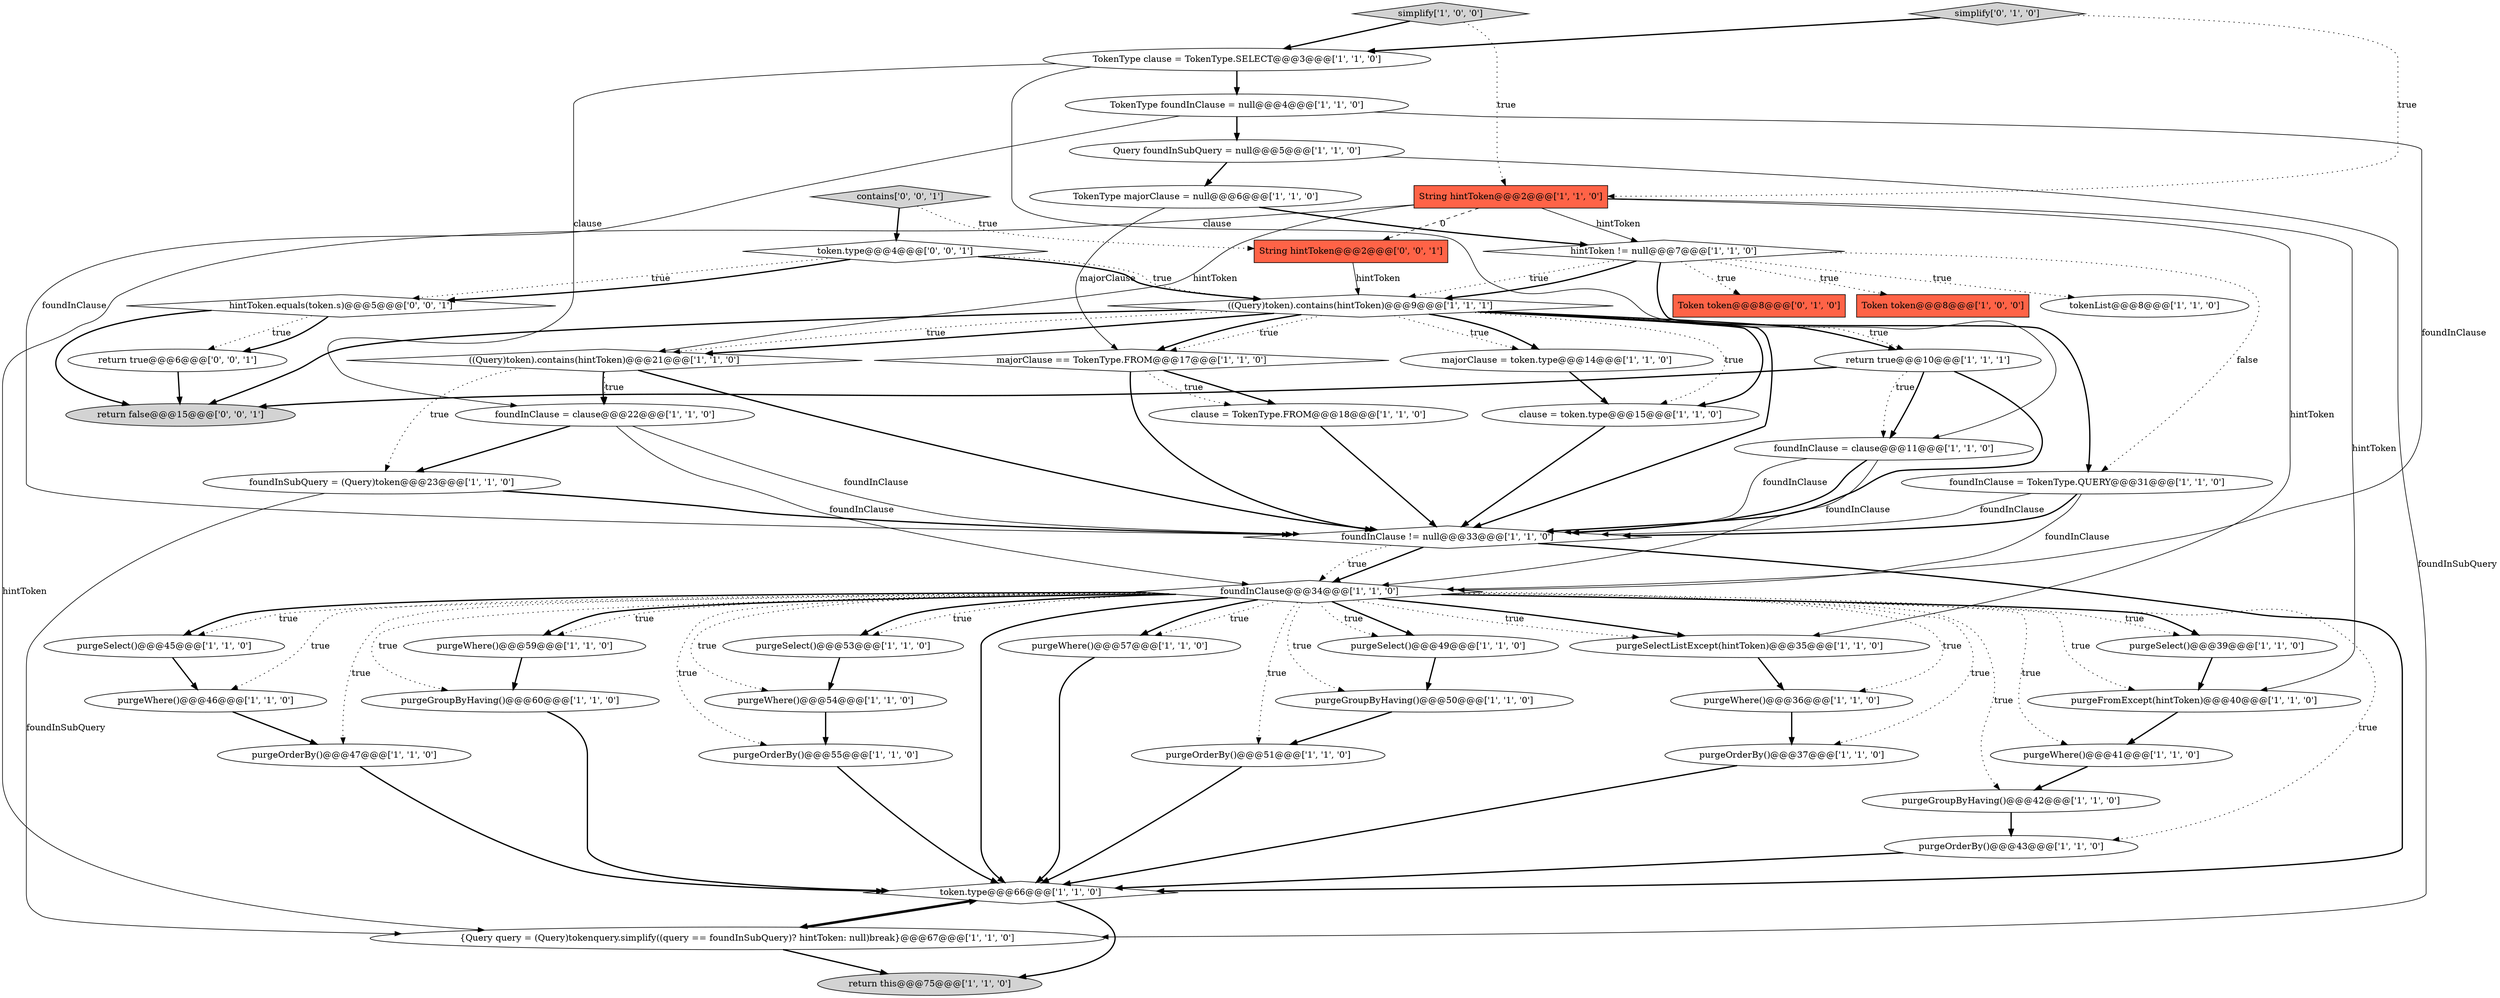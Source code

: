 digraph {
12 [style = filled, label = "purgeFromExcept(hintToken)@@@40@@@['1', '1', '0']", fillcolor = white, shape = ellipse image = "AAA0AAABBB1BBB"];
40 [style = filled, label = "purgeSelect()@@@45@@@['1', '1', '0']", fillcolor = white, shape = ellipse image = "AAA0AAABBB1BBB"];
18 [style = filled, label = "purgeWhere()@@@54@@@['1', '1', '0']", fillcolor = white, shape = ellipse image = "AAA0AAABBB1BBB"];
35 [style = filled, label = "clause = token.type@@@15@@@['1', '1', '0']", fillcolor = white, shape = ellipse image = "AAA0AAABBB1BBB"];
44 [style = filled, label = "return true@@@10@@@['1', '1', '1']", fillcolor = white, shape = ellipse image = "AAA0AAABBB1BBB"];
52 [style = filled, label = "contains['0', '0', '1']", fillcolor = lightgray, shape = diamond image = "AAA0AAABBB3BBB"];
16 [style = filled, label = "foundInClause = clause@@@11@@@['1', '1', '0']", fillcolor = white, shape = ellipse image = "AAA0AAABBB1BBB"];
15 [style = filled, label = "((Query)token).contains(hintToken)@@@21@@@['1', '1', '0']", fillcolor = white, shape = diamond image = "AAA0AAABBB1BBB"];
30 [style = filled, label = "purgeSelect()@@@39@@@['1', '1', '0']", fillcolor = white, shape = ellipse image = "AAA0AAABBB1BBB"];
6 [style = filled, label = "foundInSubQuery = (Query)token@@@23@@@['1', '1', '0']", fillcolor = white, shape = ellipse image = "AAA0AAABBB1BBB"];
47 [style = filled, label = "String hintToken@@@2@@@['0', '0', '1']", fillcolor = tomato, shape = box image = "AAA0AAABBB3BBB"];
21 [style = filled, label = "purgeOrderBy()@@@47@@@['1', '1', '0']", fillcolor = white, shape = ellipse image = "AAA0AAABBB1BBB"];
22 [style = filled, label = "purgeWhere()@@@59@@@['1', '1', '0']", fillcolor = white, shape = ellipse image = "AAA0AAABBB1BBB"];
46 [style = filled, label = "Token token@@@8@@@['0', '1', '0']", fillcolor = tomato, shape = box image = "AAA0AAABBB2BBB"];
2 [style = filled, label = "purgeOrderBy()@@@37@@@['1', '1', '0']", fillcolor = white, shape = ellipse image = "AAA0AAABBB1BBB"];
36 [style = filled, label = "TokenType clause = TokenType.SELECT@@@3@@@['1', '1', '0']", fillcolor = white, shape = ellipse image = "AAA0AAABBB1BBB"];
17 [style = filled, label = "purgeOrderBy()@@@43@@@['1', '1', '0']", fillcolor = white, shape = ellipse image = "AAA0AAABBB1BBB"];
23 [style = filled, label = "purgeGroupByHaving()@@@60@@@['1', '1', '0']", fillcolor = white, shape = ellipse image = "AAA0AAABBB1BBB"];
14 [style = filled, label = "foundInClause = TokenType.QUERY@@@31@@@['1', '1', '0']", fillcolor = white, shape = ellipse image = "AAA0AAABBB1BBB"];
25 [style = filled, label = "clause = TokenType.FROM@@@18@@@['1', '1', '0']", fillcolor = white, shape = ellipse image = "AAA0AAABBB1BBB"];
24 [style = filled, label = "Query foundInSubQuery = null@@@5@@@['1', '1', '0']", fillcolor = white, shape = ellipse image = "AAA0AAABBB1BBB"];
4 [style = filled, label = "TokenType majorClause = null@@@6@@@['1', '1', '0']", fillcolor = white, shape = ellipse image = "AAA0AAABBB1BBB"];
1 [style = filled, label = "purgeSelectListExcept(hintToken)@@@35@@@['1', '1', '0']", fillcolor = white, shape = ellipse image = "AAA0AAABBB1BBB"];
13 [style = filled, label = "purgeGroupByHaving()@@@50@@@['1', '1', '0']", fillcolor = white, shape = ellipse image = "AAA0AAABBB1BBB"];
3 [style = filled, label = "purgeWhere()@@@41@@@['1', '1', '0']", fillcolor = white, shape = ellipse image = "AAA0AAABBB1BBB"];
31 [style = filled, label = "Token token@@@8@@@['1', '0', '0']", fillcolor = tomato, shape = box image = "AAA0AAABBB1BBB"];
43 [style = filled, label = "purgeOrderBy()@@@55@@@['1', '1', '0']", fillcolor = white, shape = ellipse image = "AAA0AAABBB1BBB"];
19 [style = filled, label = "foundInClause = clause@@@22@@@['1', '1', '0']", fillcolor = white, shape = ellipse image = "AAA0AAABBB1BBB"];
0 [style = filled, label = "simplify['1', '0', '0']", fillcolor = lightgray, shape = diamond image = "AAA0AAABBB1BBB"];
45 [style = filled, label = "simplify['0', '1', '0']", fillcolor = lightgray, shape = diamond image = "AAA0AAABBB2BBB"];
28 [style = filled, label = "foundInClause != null@@@33@@@['1', '1', '0']", fillcolor = white, shape = diamond image = "AAA0AAABBB1BBB"];
8 [style = filled, label = "purgeWhere()@@@46@@@['1', '1', '0']", fillcolor = white, shape = ellipse image = "AAA0AAABBB1BBB"];
41 [style = filled, label = "String hintToken@@@2@@@['1', '1', '0']", fillcolor = tomato, shape = box image = "AAA0AAABBB1BBB"];
38 [style = filled, label = "majorClause == TokenType.FROM@@@17@@@['1', '1', '0']", fillcolor = white, shape = diamond image = "AAA0AAABBB1BBB"];
42 [style = filled, label = "tokenList@@@8@@@['1', '1', '0']", fillcolor = white, shape = ellipse image = "AAA0AAABBB1BBB"];
7 [style = filled, label = "foundInClause@@@34@@@['1', '1', '0']", fillcolor = white, shape = diamond image = "AAA0AAABBB1BBB"];
26 [style = filled, label = "purgeWhere()@@@36@@@['1', '1', '0']", fillcolor = white, shape = ellipse image = "AAA0AAABBB1BBB"];
5 [style = filled, label = "majorClause = token.type@@@14@@@['1', '1', '0']", fillcolor = white, shape = ellipse image = "AAA0AAABBB1BBB"];
11 [style = filled, label = "purgeWhere()@@@57@@@['1', '1', '0']", fillcolor = white, shape = ellipse image = "AAA0AAABBB1BBB"];
9 [style = filled, label = "hintToken != null@@@7@@@['1', '1', '0']", fillcolor = white, shape = diamond image = "AAA0AAABBB1BBB"];
49 [style = filled, label = "return false@@@15@@@['0', '0', '1']", fillcolor = lightgray, shape = ellipse image = "AAA0AAABBB3BBB"];
34 [style = filled, label = "purgeOrderBy()@@@51@@@['1', '1', '0']", fillcolor = white, shape = ellipse image = "AAA0AAABBB1BBB"];
32 [style = filled, label = "purgeGroupByHaving()@@@42@@@['1', '1', '0']", fillcolor = white, shape = ellipse image = "AAA0AAABBB1BBB"];
48 [style = filled, label = "return true@@@6@@@['0', '0', '1']", fillcolor = white, shape = ellipse image = "AAA0AAABBB3BBB"];
27 [style = filled, label = "((Query)token).contains(hintToken)@@@9@@@['1', '1', '1']", fillcolor = white, shape = diamond image = "AAA0AAABBB1BBB"];
39 [style = filled, label = "TokenType foundInClause = null@@@4@@@['1', '1', '0']", fillcolor = white, shape = ellipse image = "AAA0AAABBB1BBB"];
51 [style = filled, label = "token.type@@@4@@@['0', '0', '1']", fillcolor = white, shape = diamond image = "AAA0AAABBB3BBB"];
29 [style = filled, label = "{Query query = (Query)tokenquery.simplify((query == foundInSubQuery)? hintToken: null)break}@@@67@@@['1', '1', '0']", fillcolor = white, shape = ellipse image = "AAA0AAABBB1BBB"];
37 [style = filled, label = "return this@@@75@@@['1', '1', '0']", fillcolor = lightgray, shape = ellipse image = "AAA0AAABBB1BBB"];
20 [style = filled, label = "purgeSelect()@@@49@@@['1', '1', '0']", fillcolor = white, shape = ellipse image = "AAA0AAABBB1BBB"];
50 [style = filled, label = "hintToken.equals(token.s)@@@5@@@['0', '0', '1']", fillcolor = white, shape = diamond image = "AAA0AAABBB3BBB"];
33 [style = filled, label = "token.type@@@66@@@['1', '1', '0']", fillcolor = white, shape = diamond image = "AAA0AAABBB1BBB"];
10 [style = filled, label = "purgeSelect()@@@53@@@['1', '1', '0']", fillcolor = white, shape = ellipse image = "AAA0AAABBB1BBB"];
51->50 [style = dotted, label="true"];
7->18 [style = dotted, label="true"];
50->48 [style = dotted, label="true"];
19->6 [style = bold, label=""];
26->2 [style = bold, label=""];
16->7 [style = solid, label="foundInClause"];
27->15 [style = dotted, label="true"];
7->22 [style = bold, label=""];
7->11 [style = bold, label=""];
13->34 [style = bold, label=""];
44->28 [style = bold, label=""];
10->18 [style = bold, label=""];
14->28 [style = bold, label=""];
25->28 [style = bold, label=""];
39->24 [style = bold, label=""];
51->27 [style = bold, label=""];
16->28 [style = solid, label="foundInClause"];
7->40 [style = bold, label=""];
4->9 [style = bold, label=""];
44->49 [style = bold, label=""];
2->33 [style = bold, label=""];
9->14 [style = bold, label=""];
16->28 [style = bold, label=""];
39->28 [style = solid, label="foundInClause"];
7->1 [style = bold, label=""];
33->29 [style = bold, label=""];
29->33 [style = bold, label=""];
7->23 [style = dotted, label="true"];
15->19 [style = dotted, label="true"];
38->25 [style = bold, label=""];
7->34 [style = dotted, label="true"];
27->44 [style = bold, label=""];
38->28 [style = bold, label=""];
24->29 [style = solid, label="foundInSubQuery"];
41->12 [style = solid, label="hintToken"];
14->28 [style = solid, label="foundInClause"];
40->8 [style = bold, label=""];
9->27 [style = dotted, label="true"];
27->28 [style = bold, label=""];
9->27 [style = bold, label=""];
27->38 [style = dotted, label="true"];
7->8 [style = dotted, label="true"];
7->10 [style = dotted, label="true"];
23->33 [style = bold, label=""];
15->19 [style = bold, label=""];
7->13 [style = dotted, label="true"];
7->20 [style = bold, label=""];
35->28 [style = bold, label=""];
33->37 [style = bold, label=""];
15->6 [style = dotted, label="true"];
51->50 [style = bold, label=""];
9->14 [style = dotted, label="false"];
52->51 [style = bold, label=""];
0->36 [style = bold, label=""];
41->1 [style = solid, label="hintToken"];
28->33 [style = bold, label=""];
18->43 [style = bold, label=""];
43->33 [style = bold, label=""];
7->30 [style = dotted, label="true"];
7->32 [style = dotted, label="true"];
7->22 [style = dotted, label="true"];
17->33 [style = bold, label=""];
7->2 [style = dotted, label="true"];
19->7 [style = solid, label="foundInClause"];
36->19 [style = solid, label="clause"];
19->28 [style = solid, label="foundInClause"];
6->29 [style = solid, label="foundInSubQuery"];
7->33 [style = bold, label=""];
7->21 [style = dotted, label="true"];
27->44 [style = dotted, label="true"];
6->28 [style = bold, label=""];
9->31 [style = dotted, label="true"];
4->38 [style = solid, label="majorClause"];
21->33 [style = bold, label=""];
27->5 [style = dotted, label="true"];
14->7 [style = solid, label="foundInClause"];
39->7 [style = solid, label="foundInClause"];
27->38 [style = bold, label=""];
45->41 [style = dotted, label="true"];
41->15 [style = solid, label="hintToken"];
24->4 [style = bold, label=""];
9->42 [style = dotted, label="true"];
7->26 [style = dotted, label="true"];
34->33 [style = bold, label=""];
27->15 [style = bold, label=""];
7->1 [style = dotted, label="true"];
5->35 [style = bold, label=""];
27->49 [style = bold, label=""];
8->21 [style = bold, label=""];
44->16 [style = dotted, label="true"];
7->11 [style = dotted, label="true"];
20->13 [style = bold, label=""];
12->3 [style = bold, label=""];
30->12 [style = bold, label=""];
51->27 [style = dotted, label="true"];
1->26 [style = bold, label=""];
52->47 [style = dotted, label="true"];
7->3 [style = dotted, label="true"];
38->25 [style = dotted, label="true"];
28->7 [style = bold, label=""];
48->49 [style = bold, label=""];
11->33 [style = bold, label=""];
7->17 [style = dotted, label="true"];
7->10 [style = bold, label=""];
29->37 [style = bold, label=""];
7->43 [style = dotted, label="true"];
28->7 [style = dotted, label="true"];
7->12 [style = dotted, label="true"];
41->9 [style = solid, label="hintToken"];
50->48 [style = bold, label=""];
9->46 [style = dotted, label="true"];
3->32 [style = bold, label=""];
47->27 [style = solid, label="hintToken"];
27->35 [style = bold, label=""];
27->35 [style = dotted, label="true"];
45->36 [style = bold, label=""];
15->28 [style = bold, label=""];
36->16 [style = solid, label="clause"];
32->17 [style = bold, label=""];
41->29 [style = solid, label="hintToken"];
44->16 [style = bold, label=""];
27->5 [style = bold, label=""];
50->49 [style = bold, label=""];
41->47 [style = dashed, label="0"];
7->40 [style = dotted, label="true"];
0->41 [style = dotted, label="true"];
22->23 [style = bold, label=""];
7->20 [style = dotted, label="true"];
36->39 [style = bold, label=""];
7->30 [style = bold, label=""];
}
